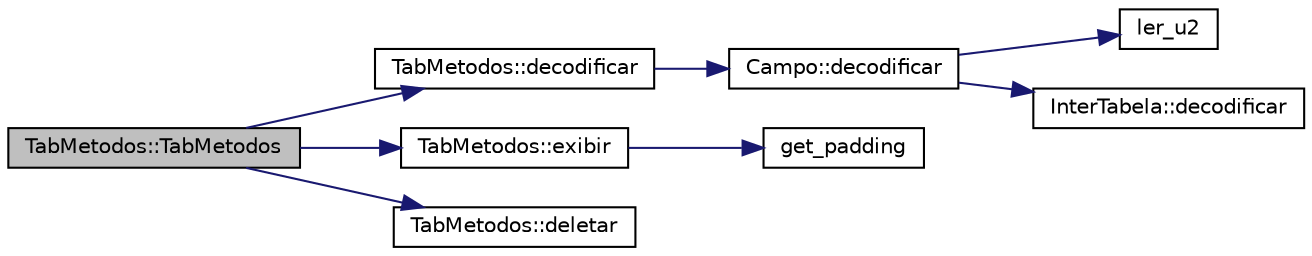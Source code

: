 digraph "TabMetodos::TabMetodos"
{
  edge [fontname="Helvetica",fontsize="10",labelfontname="Helvetica",labelfontsize="10"];
  node [fontname="Helvetica",fontsize="10",shape=record];
  rankdir="LR";
  Node0 [label="TabMetodos::TabMetodos",height=0.2,width=0.4,color="black", fillcolor="grey75", style="filled", fontcolor="black"];
  Node0 -> Node1 [color="midnightblue",fontsize="10",style="solid",fontname="Helvetica"];
  Node1 [label="TabMetodos::decodificar",height=0.2,width=0.4,color="black", fillcolor="white", style="filled",URL="$class_tab_metodos.html#ac241ebb953c7fe3dd573629ad745a9e4",tooltip="Decodificador do arquivo binário .class para a tabela de métodos. "];
  Node1 -> Node2 [color="midnightblue",fontsize="10",style="solid",fontname="Helvetica"];
  Node2 [label="Campo::decodificar",height=0.2,width=0.4,color="black", fillcolor="white", style="filled",URL="$class_campo.html#a9946b8d819483b197b7a783681f942b1",tooltip="Decodificador do arquivo binário .class para um campo, extraindo todos os seus dados específicos..."];
  Node2 -> Node3 [color="midnightblue",fontsize="10",style="solid",fontname="Helvetica"];
  Node3 [label="ler_u2",height=0.2,width=0.4,color="black", fillcolor="white", style="filled",URL="$_arquivos_8hpp.html#a03c0b303e6ae10d2faa53a91ca574aa0",tooltip="Leitura de 2 bytes de um arquivo, considerado como binário. "];
  Node2 -> Node4 [color="midnightblue",fontsize="10",style="solid",fontname="Helvetica"];
  Node4 [label="InterTabela::decodificar",height=0.2,width=0.4,color="black", fillcolor="white", style="filled",URL="$class_inter_tabela.html#ae20bf3a5379a6e94a95bc275ddaaf7fc",tooltip="Decodificador do arquivo binário .class para uma tabela, extraindo todos os seus registros específico..."];
  Node0 -> Node5 [color="midnightblue",fontsize="10",style="solid",fontname="Helvetica"];
  Node5 [label="TabMetodos::exibir",height=0.2,width=0.4,color="black", fillcolor="white", style="filled",URL="$class_tab_metodos.html#acc585777eb6da706df4529a123c4a481",tooltip="Exibição da tabela na saída padrão com controle de tabulação. "];
  Node5 -> Node6 [color="midnightblue",fontsize="10",style="solid",fontname="Helvetica"];
  Node6 [label="get_padding",height=0.2,width=0.4,color="black", fillcolor="white", style="filled",URL="$_arquivos_8hpp.html#acae530d83a13e0d407569e117a35cec8",tooltip="Recuperação do padding a ser utilizado na numeração de tabelas, conforme as potências de 10..."];
  Node0 -> Node7 [color="midnightblue",fontsize="10",style="solid",fontname="Helvetica"];
  Node7 [label="TabMetodos::deletar",height=0.2,width=0.4,color="black", fillcolor="white", style="filled",URL="$class_tab_metodos.html#a5a2c57f9425a8163fb66872b7edc6508",tooltip="Destrutor da tabela e suas dependências. "];
}
